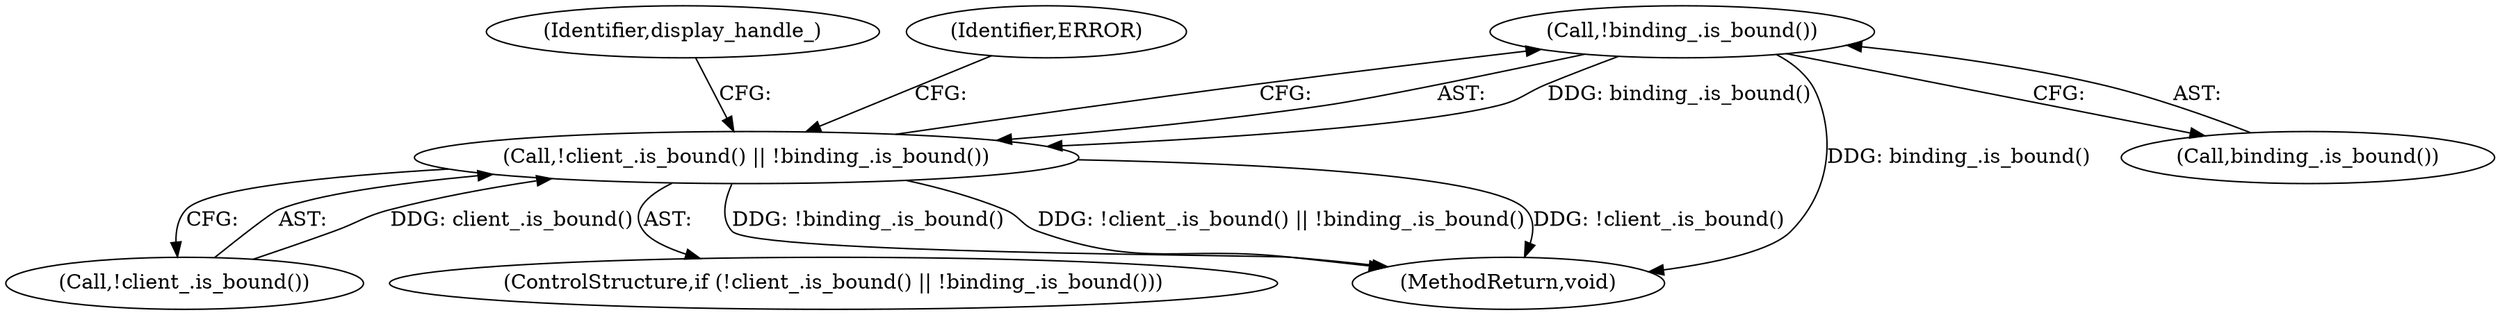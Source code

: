 digraph "1_Chrome_2706470a422dec8f4ae2538e80f0e7e3c4f4f7f6_8@del" {
"1000107" [label="(Call,!binding_.is_bound())"];
"1000104" [label="(Call,!client_.is_bound() || !binding_.is_bound())"];
"1000105" [label="(Call,!client_.is_bound())"];
"1000117" [label="(Identifier,display_handle_)"];
"1000107" [label="(Call,!binding_.is_bound())"];
"1000103" [label="(ControlStructure,if (!client_.is_bound() || !binding_.is_bound()))"];
"1000104" [label="(Call,!client_.is_bound() || !binding_.is_bound())"];
"1000108" [label="(Call,binding_.is_bound())"];
"1000165" [label="(MethodReturn,void)"];
"1000112" [label="(Identifier,ERROR)"];
"1000107" -> "1000104"  [label="AST: "];
"1000107" -> "1000108"  [label="CFG: "];
"1000108" -> "1000107"  [label="AST: "];
"1000104" -> "1000107"  [label="CFG: "];
"1000107" -> "1000165"  [label="DDG: binding_.is_bound()"];
"1000107" -> "1000104"  [label="DDG: binding_.is_bound()"];
"1000104" -> "1000103"  [label="AST: "];
"1000104" -> "1000105"  [label="CFG: "];
"1000105" -> "1000104"  [label="AST: "];
"1000112" -> "1000104"  [label="CFG: "];
"1000117" -> "1000104"  [label="CFG: "];
"1000104" -> "1000165"  [label="DDG: !binding_.is_bound()"];
"1000104" -> "1000165"  [label="DDG: !client_.is_bound() || !binding_.is_bound()"];
"1000104" -> "1000165"  [label="DDG: !client_.is_bound()"];
"1000105" -> "1000104"  [label="DDG: client_.is_bound()"];
}

